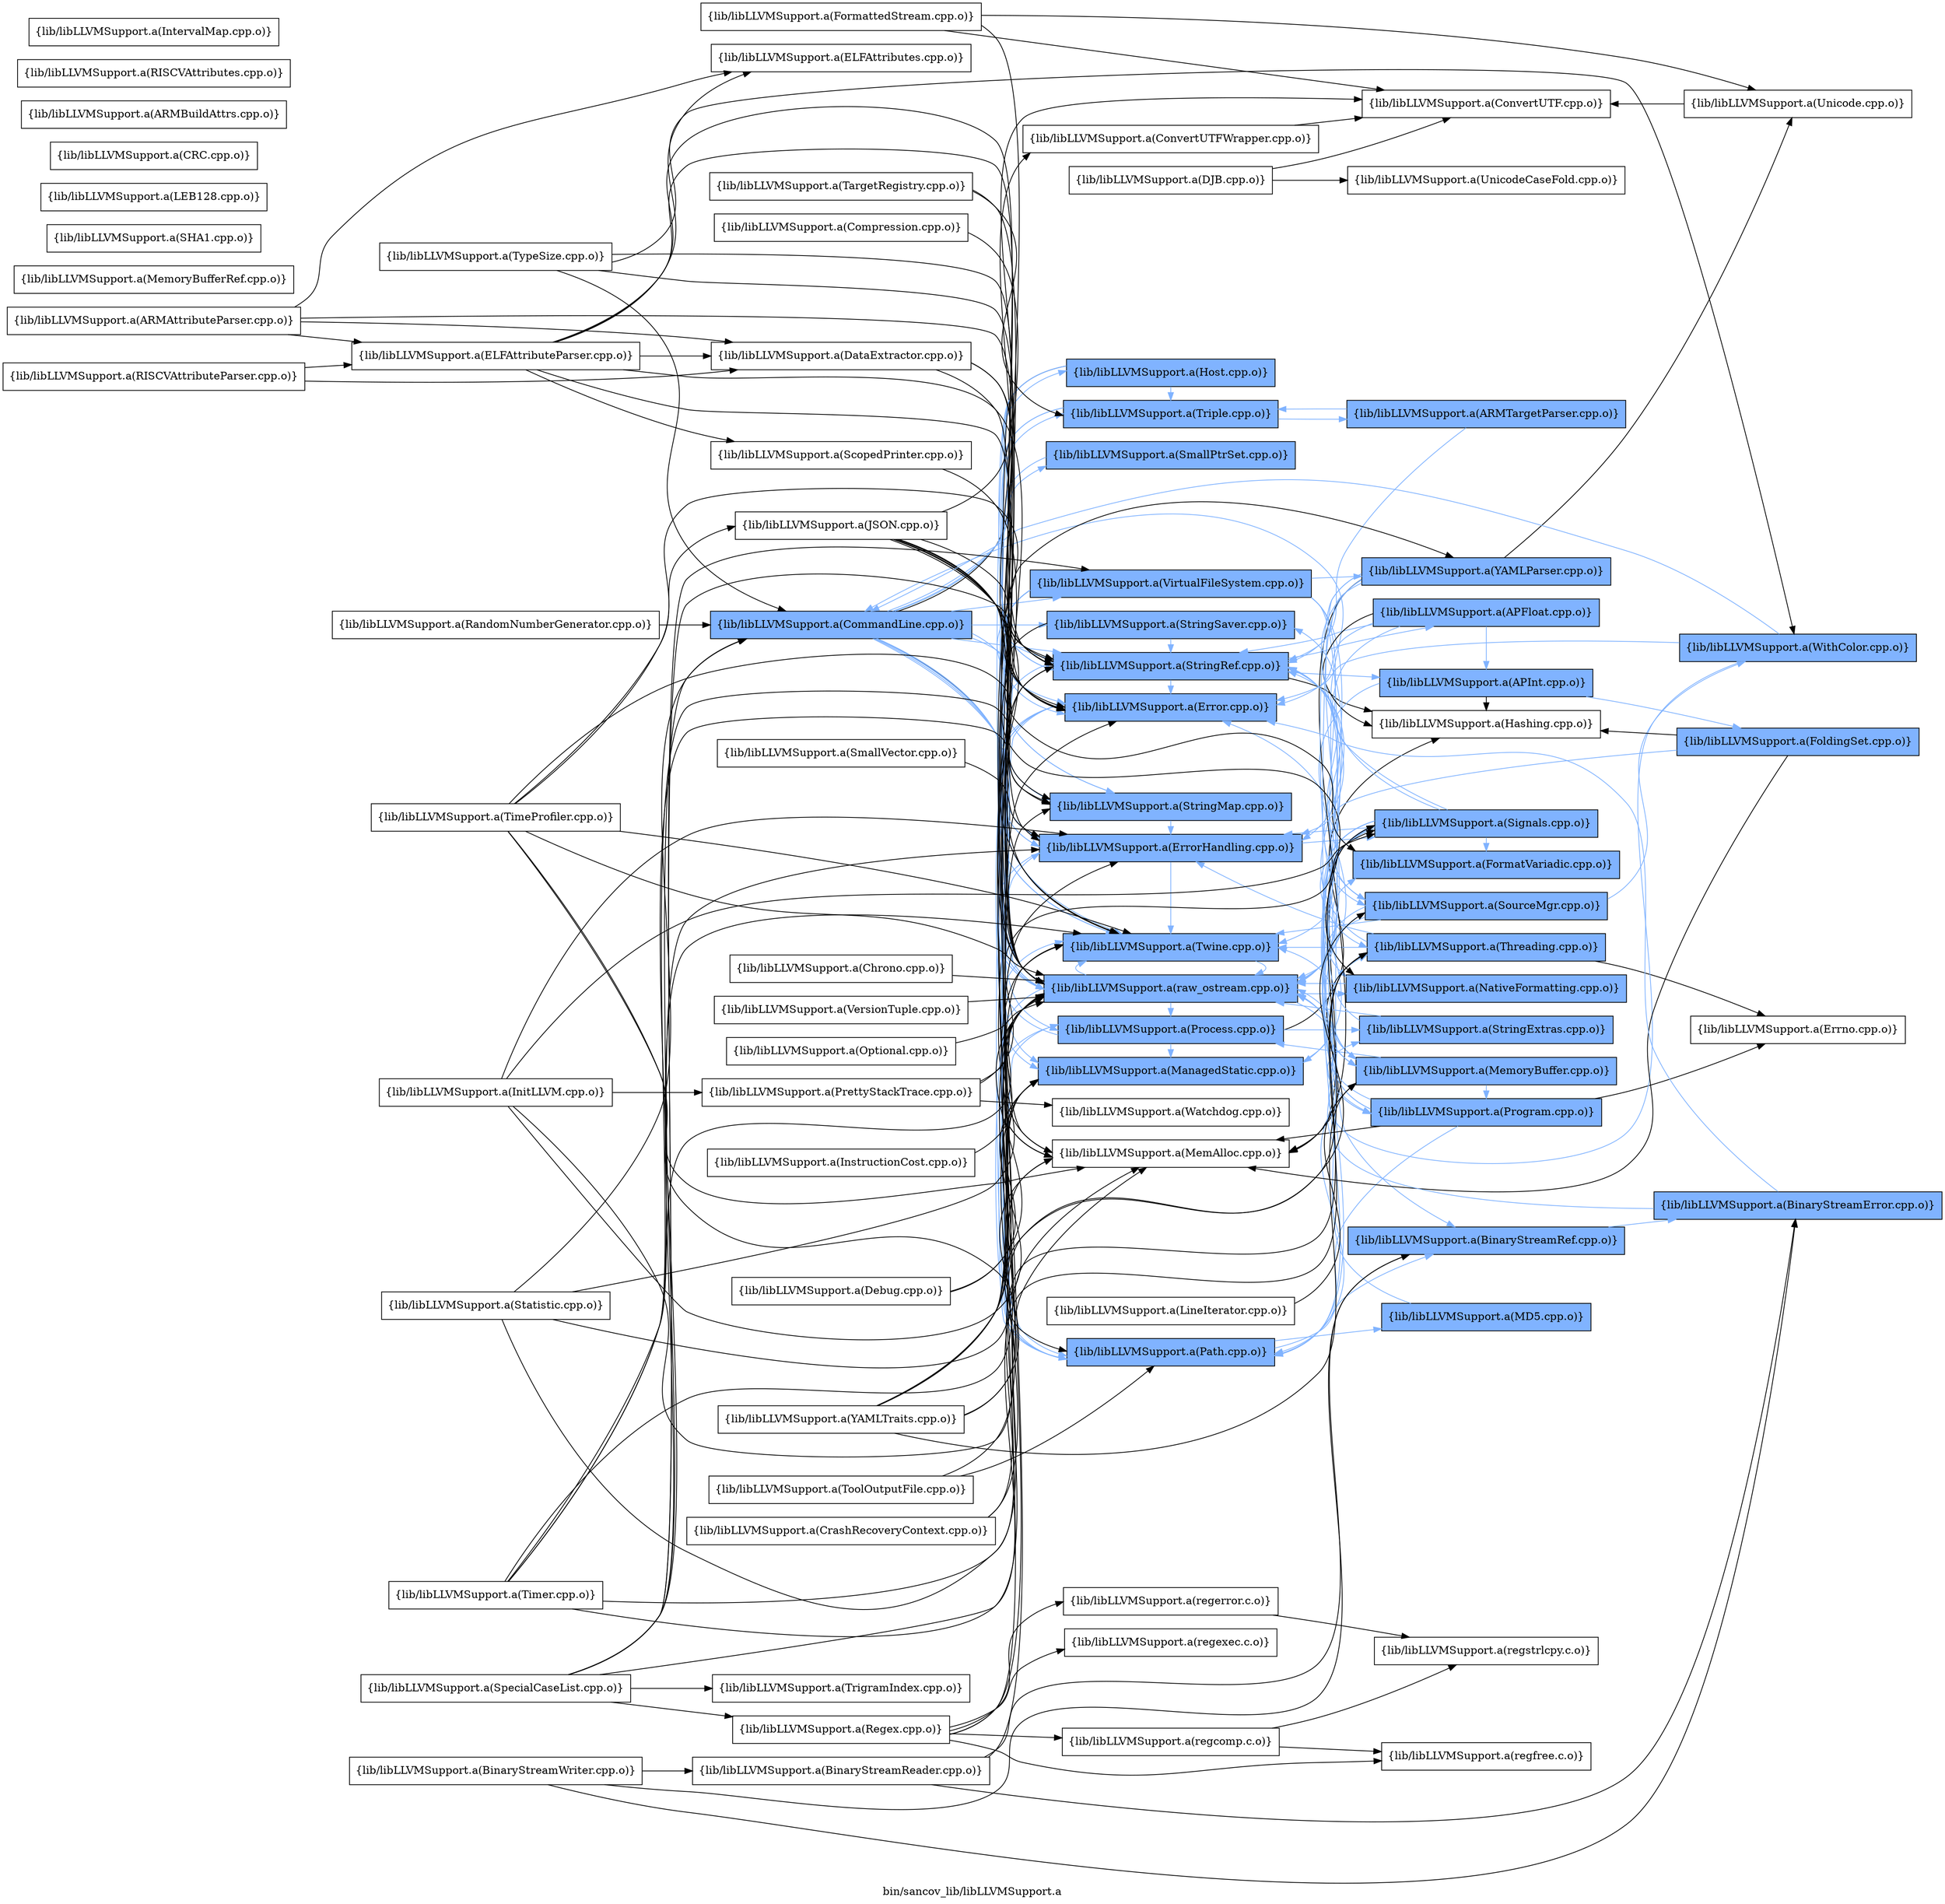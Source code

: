 digraph "bin/sancov_lib/libLLVMSupport.a" {
	label="bin/sancov_lib/libLLVMSupport.a";
	rankdir=LR;
	{ rank=same; Node0x56418cb81768;  }
	{ rank=same; Node0x56418cb73d98; Node0x56418cb712c8; Node0x56418cb70d78; Node0x56418cb70c38; Node0x56418cb71188; Node0x56418cb733e8; Node0x56418cb725d8; Node0x56418cb723a8; Node0x56418cb7e298; Node0x56418cb7f828; Node0x56418cb818f8; Node0x56418cb827f8; Node0x56418cb81e98; Node0x56418cb70af8; Node0x56418cb6fe78; Node0x56418cb6fbf8;  }
	{ rank=same; Node0x56418cb73118; Node0x56418cb7aa58; Node0x56418cb7bea8; Node0x56418cb7eb08; Node0x56418cb6ee88; Node0x56418cb7fcd8; Node0x56418cb81448; Node0x56418cb80e08; Node0x56418cb71ae8; Node0x56418cb73898; Node0x56418cb82348; Node0x56418cb6fba8; Node0x56418cb72d58; Node0x56418cb79298; Node0x56418cb72998; Node0x56418cb73a28;  }
	{ rank=same; Node0x56418cb81768;  }
	{ rank=same; Node0x56418cb73d98; Node0x56418cb712c8; Node0x56418cb70d78; Node0x56418cb70c38; Node0x56418cb71188; Node0x56418cb733e8; Node0x56418cb725d8; Node0x56418cb723a8; Node0x56418cb7e298; Node0x56418cb7f828; Node0x56418cb818f8; Node0x56418cb827f8; Node0x56418cb81e98; Node0x56418cb70af8; Node0x56418cb6fe78; Node0x56418cb6fbf8;  }
	{ rank=same; Node0x56418cb73118; Node0x56418cb7aa58; Node0x56418cb7bea8; Node0x56418cb7eb08; Node0x56418cb6ee88; Node0x56418cb7fcd8; Node0x56418cb81448; Node0x56418cb80e08; Node0x56418cb71ae8; Node0x56418cb73898; Node0x56418cb82348; Node0x56418cb6fba8; Node0x56418cb72d58; Node0x56418cb79298; Node0x56418cb72998; Node0x56418cb73a28;  }

	Node0x56418cb81768 [shape=record,shape=box,group=1,style=filled,fillcolor="0.600000 0.5 1",label="{lib/libLLVMSupport.a(CommandLine.cpp.o)}"];
	Node0x56418cb81768 -> Node0x56418cb73d98;
	Node0x56418cb81768 -> Node0x56418cb712c8[color="0.600000 0.5 1"];
	Node0x56418cb81768 -> Node0x56418cb70d78[color="0.600000 0.5 1"];
	Node0x56418cb81768 -> Node0x56418cb70c38[color="0.600000 0.5 1"];
	Node0x56418cb81768 -> Node0x56418cb71188;
	Node0x56418cb81768 -> Node0x56418cb733e8[color="0.600000 0.5 1"];
	Node0x56418cb81768 -> Node0x56418cb725d8[color="0.600000 0.5 1"];
	Node0x56418cb81768 -> Node0x56418cb723a8[color="0.600000 0.5 1"];
	Node0x56418cb81768 -> Node0x56418cb7e298[color="0.600000 0.5 1"];
	Node0x56418cb81768 -> Node0x56418cb7f828[color="0.600000 0.5 1"];
	Node0x56418cb81768 -> Node0x56418cb818f8[color="0.600000 0.5 1"];
	Node0x56418cb81768 -> Node0x56418cb827f8[color="0.600000 0.5 1"];
	Node0x56418cb81768 -> Node0x56418cb81e98[color="0.600000 0.5 1"];
	Node0x56418cb81768 -> Node0x56418cb70af8[color="0.600000 0.5 1"];
	Node0x56418cb81768 -> Node0x56418cb6fe78[color="0.600000 0.5 1"];
	Node0x56418cb81768 -> Node0x56418cb6fbf8[color="0.600000 0.5 1"];
	Node0x56418cb712c8 [shape=record,shape=box,group=1,style=filled,fillcolor="0.600000 0.5 1",label="{lib/libLLVMSupport.a(Error.cpp.o)}"];
	Node0x56418cb712c8 -> Node0x56418cb70d78[color="0.600000 0.5 1"];
	Node0x56418cb712c8 -> Node0x56418cb70c38[color="0.600000 0.5 1"];
	Node0x56418cb712c8 -> Node0x56418cb818f8[color="0.600000 0.5 1"];
	Node0x56418cb712c8 -> Node0x56418cb81e98[color="0.600000 0.5 1"];
	Node0x56418cb6f5b8 [shape=record,shape=box,group=0,label="{lib/libLLVMSupport.a(InitLLVM.cpp.o)}"];
	Node0x56418cb6f5b8 -> Node0x56418cb70d78;
	Node0x56418cb6f5b8 -> Node0x56418cb70c38;
	Node0x56418cb6f5b8 -> Node0x56418cb71188;
	Node0x56418cb6f5b8 -> Node0x56418cb734d8;
	Node0x56418cb6f5b8 -> Node0x56418cb7aa58;
	Node0x56418cb6fd38 [shape=record,shape=box,group=0,label="{lib/libLLVMSupport.a(JSON.cpp.o)}"];
	Node0x56418cb6fd38 -> Node0x56418cb73118;
	Node0x56418cb6fd38 -> Node0x56418cb712c8;
	Node0x56418cb6fd38 -> Node0x56418cb6fba8;
	Node0x56418cb6fd38 -> Node0x56418cb71188;
	Node0x56418cb6fd38 -> Node0x56418cb72d58;
	Node0x56418cb6fd38 -> Node0x56418cb7e298;
	Node0x56418cb6fd38 -> Node0x56418cb818f8;
	Node0x56418cb6fd38 -> Node0x56418cb81e98;
	Node0x56418cb71188 [shape=record,shape=box,group=0,label="{lib/libLLVMSupport.a(MemAlloc.cpp.o)}"];
	Node0x56418cb71ae8 [shape=record,shape=box,group=1,style=filled,fillcolor="0.600000 0.5 1",label="{lib/libLLVMSupport.a(MemoryBuffer.cpp.o)}"];
	Node0x56418cb71ae8 -> Node0x56418cb712c8[color="0.600000 0.5 1"];
	Node0x56418cb71ae8 -> Node0x56418cb818f8[color="0.600000 0.5 1"];
	Node0x56418cb71ae8 -> Node0x56418cb6fe78[color="0.600000 0.5 1"];
	Node0x56418cb71ae8 -> Node0x56418cb6fbf8[color="0.600000 0.5 1"];
	Node0x56418cb71ae8 -> Node0x56418cb79298[color="0.600000 0.5 1"];
	Node0x56418cb721c8 [shape=record,shape=box,group=0,label="{lib/libLLVMSupport.a(MemoryBufferRef.cpp.o)}"];
	Node0x56418cb704b8 [shape=record,shape=box,group=0,label="{lib/libLLVMSupport.a(Regex.cpp.o)}"];
	Node0x56418cb704b8 -> Node0x56418cb7e298;
	Node0x56418cb704b8 -> Node0x56418cb818f8;
	Node0x56418cb704b8 -> Node0x56418cb822a8;
	Node0x56418cb704b8 -> Node0x56418cb81088;
	Node0x56418cb704b8 -> Node0x56418cb809a8;
	Node0x56418cb704b8 -> Node0x56418cb80cc8;
	Node0x56418cb6f888 [shape=record,shape=box,group=0,label="{lib/libLLVMSupport.a(SHA1.cpp.o)}"];
	Node0x56418cb73898 [shape=record,shape=box,group=1,style=filled,fillcolor="0.600000 0.5 1",label="{lib/libLLVMSupport.a(SourceMgr.cpp.o)}"];
	Node0x56418cb73898 -> Node0x56418cb71ae8[color="0.600000 0.5 1"];
	Node0x56418cb73898 -> Node0x56418cb7e298[color="0.600000 0.5 1"];
	Node0x56418cb73898 -> Node0x56418cb818f8[color="0.600000 0.5 1"];
	Node0x56418cb73898 -> Node0x56418cb81b78[color="0.600000 0.5 1"];
	Node0x56418cb73898 -> Node0x56418cb81e98[color="0.600000 0.5 1"];
	Node0x56418cb73898 -> Node0x56418cb6fe78[color="0.600000 0.5 1"];
	Node0x56418cb71e58 [shape=record,shape=box,group=0,label="{lib/libLLVMSupport.a(SpecialCaseList.cpp.o)}"];
	Node0x56418cb71e58 -> Node0x56418cb70d78;
	Node0x56418cb71e58 -> Node0x56418cb71188;
	Node0x56418cb71e58 -> Node0x56418cb704b8;
	Node0x56418cb71e58 -> Node0x56418cb725d8;
	Node0x56418cb71e58 -> Node0x56418cb7e298;
	Node0x56418cb71e58 -> Node0x56418cb80458;
	Node0x56418cb71e58 -> Node0x56418cb818f8;
	Node0x56418cb71e58 -> Node0x56418cb827f8;
	Node0x56418cb7f828 [shape=record,shape=box,group=1,style=filled,fillcolor="0.600000 0.5 1",label="{lib/libLLVMSupport.a(Triple.cpp.o)}"];
	Node0x56418cb7f828 -> Node0x56418cb7e298[color="0.600000 0.5 1"];
	Node0x56418cb7f828 -> Node0x56418cb81448[color="0.600000 0.5 1"];
	Node0x56418cb7f828 -> Node0x56418cb818f8[color="0.600000 0.5 1"];
	Node0x56418cb818f8 [shape=record,shape=box,group=1,style=filled,fillcolor="0.600000 0.5 1",label="{lib/libLLVMSupport.a(Twine.cpp.o)}"];
	Node0x56418cb818f8 -> Node0x56418cb81e98[color="0.600000 0.5 1"];
	Node0x56418cb827f8 [shape=record,shape=box,group=1,style=filled,fillcolor="0.600000 0.5 1",label="{lib/libLLVMSupport.a(VirtualFileSystem.cpp.o)}"];
	Node0x56418cb827f8 -> Node0x56418cb80e08[color="0.600000 0.5 1"];
	Node0x56418cb827f8 -> Node0x56418cb712c8[color="0.600000 0.5 1"];
	Node0x56418cb827f8 -> Node0x56418cb71188;
	Node0x56418cb827f8 -> Node0x56418cb71ae8[color="0.600000 0.5 1"];
	Node0x56418cb827f8 -> Node0x56418cb73898[color="0.600000 0.5 1"];
	Node0x56418cb827f8 -> Node0x56418cb725d8[color="0.600000 0.5 1"];
	Node0x56418cb827f8 -> Node0x56418cb7e298[color="0.600000 0.5 1"];
	Node0x56418cb827f8 -> Node0x56418cb818f8[color="0.600000 0.5 1"];
	Node0x56418cb827f8 -> Node0x56418cb82348[color="0.600000 0.5 1"];
	Node0x56418cb827f8 -> Node0x56418cb81e98[color="0.600000 0.5 1"];
	Node0x56418cb827f8 -> Node0x56418cb6fe78[color="0.600000 0.5 1"];
	Node0x56418cb82348 [shape=record,shape=box,group=1,style=filled,fillcolor="0.600000 0.5 1",label="{lib/libLLVMSupport.a(YAMLParser.cpp.o)}"];
	Node0x56418cb82348 -> Node0x56418cb70d78[color="0.600000 0.5 1"];
	Node0x56418cb82348 -> Node0x56418cb71188;
	Node0x56418cb82348 -> Node0x56418cb71ae8[color="0.600000 0.5 1"];
	Node0x56418cb82348 -> Node0x56418cb73898[color="0.600000 0.5 1"];
	Node0x56418cb82348 -> Node0x56418cb7e298[color="0.600000 0.5 1"];
	Node0x56418cb82348 -> Node0x56418cb7a0a8;
	Node0x56418cb82348 -> Node0x56418cb81e98[color="0.600000 0.5 1"];
	Node0x56418cb81e98 [shape=record,shape=box,group=1,style=filled,fillcolor="0.600000 0.5 1",label="{lib/libLLVMSupport.a(raw_ostream.cpp.o)}"];
	Node0x56418cb81e98 -> Node0x56418cb712c8[color="0.600000 0.5 1"];
	Node0x56418cb81e98 -> Node0x56418cb70d78[color="0.600000 0.5 1"];
	Node0x56418cb81e98 -> Node0x56418cb6fba8[color="0.600000 0.5 1"];
	Node0x56418cb81e98 -> Node0x56418cb72d58[color="0.600000 0.5 1"];
	Node0x56418cb81e98 -> Node0x56418cb818f8[color="0.600000 0.5 1"];
	Node0x56418cb81e98 -> Node0x56418cb6fe78[color="0.600000 0.5 1"];
	Node0x56418cb81e98 -> Node0x56418cb6fbf8[color="0.600000 0.5 1"];
	Node0x56418cb81e98 -> Node0x56418cb79298[color="0.600000 0.5 1"];
	Node0x56418cb6fe78 [shape=record,shape=box,group=1,style=filled,fillcolor="0.600000 0.5 1",label="{lib/libLLVMSupport.a(Path.cpp.o)}"];
	Node0x56418cb6fe78 -> Node0x56418cb80e08[color="0.600000 0.5 1"];
	Node0x56418cb6fe78 -> Node0x56418cb712c8[color="0.600000 0.5 1"];
	Node0x56418cb6fe78 -> Node0x56418cb72998[color="0.600000 0.5 1"];
	Node0x56418cb6fe78 -> Node0x56418cb7e298[color="0.600000 0.5 1"];
	Node0x56418cb6fe78 -> Node0x56418cb818f8[color="0.600000 0.5 1"];
	Node0x56418cb6fe78 -> Node0x56418cb6fbf8[color="0.600000 0.5 1"];
	Node0x56418cb7c718 [shape=record,shape=box,group=0,label="{lib/libLLVMSupport.a(TargetRegistry.cpp.o)}"];
	Node0x56418cb7c718 -> Node0x56418cb7f828;
	Node0x56418cb7c718 -> Node0x56418cb81e98;
	Node0x56418cb7eb08 [shape=record,shape=box,group=1,style=filled,fillcolor="0.600000 0.5 1",label="{lib/libLLVMSupport.a(APInt.cpp.o)}"];
	Node0x56418cb7eb08 -> Node0x56418cb6ff68[color="0.600000 0.5 1"];
	Node0x56418cb7eb08 -> Node0x56418cb6ee88;
	Node0x56418cb7eb08 -> Node0x56418cb81e98[color="0.600000 0.5 1"];
	Node0x56418cb7e298 [shape=record,shape=box,group=1,style=filled,fillcolor="0.600000 0.5 1",label="{lib/libLLVMSupport.a(StringRef.cpp.o)}"];
	Node0x56418cb7e298 -> Node0x56418cb7eb08[color="0.600000 0.5 1"];
	Node0x56418cb7e298 -> Node0x56418cb712c8[color="0.600000 0.5 1"];
	Node0x56418cb7e298 -> Node0x56418cb6ee88;
	Node0x56418cb7e298 -> Node0x56418cb7fcd8[color="0.600000 0.5 1"];
	Node0x56418cb70d78 [shape=record,shape=box,group=1,style=filled,fillcolor="0.600000 0.5 1",label="{lib/libLLVMSupport.a(ErrorHandling.cpp.o)}"];
	Node0x56418cb70d78 -> Node0x56418cb818f8[color="0.600000 0.5 1"];
	Node0x56418cb70d78 -> Node0x56418cb81e98[color="0.600000 0.5 1"];
	Node0x56418cb70d78 -> Node0x56418cb7aa58[color="0.600000 0.5 1"];
	Node0x56418cb733e8 [shape=record,shape=box,group=1,style=filled,fillcolor="0.600000 0.5 1",label="{lib/libLLVMSupport.a(SmallPtrSet.cpp.o)}"];
	Node0x56418cb733e8 -> Node0x56418cb70d78[color="0.600000 0.5 1"];
	Node0x56418cb725d8 [shape=record,shape=box,group=1,style=filled,fillcolor="0.600000 0.5 1",label="{lib/libLLVMSupport.a(StringMap.cpp.o)}"];
	Node0x56418cb725d8 -> Node0x56418cb70d78[color="0.600000 0.5 1"];
	Node0x56418cb72998 [shape=record,shape=box,group=1,style=filled,fillcolor="0.600000 0.5 1",label="{lib/libLLVMSupport.a(MD5.cpp.o)}"];
	Node0x56418cb72998 -> Node0x56418cb81e98[color="0.600000 0.5 1"];
	Node0x56418cb7aa58 [shape=record,shape=box,group=1,style=filled,fillcolor="0.600000 0.5 1",label="{lib/libLLVMSupport.a(Signals.cpp.o)}"];
	Node0x56418cb7aa58 -> Node0x56418cb81768[color="0.600000 0.5 1"];
	Node0x56418cb7aa58 -> Node0x56418cb70d78[color="0.600000 0.5 1"];
	Node0x56418cb7aa58 -> Node0x56418cb6fba8[color="0.600000 0.5 1"];
	Node0x56418cb7aa58 -> Node0x56418cb70c38[color="0.600000 0.5 1"];
	Node0x56418cb7aa58 -> Node0x56418cb71188;
	Node0x56418cb7aa58 -> Node0x56418cb71ae8[color="0.600000 0.5 1"];
	Node0x56418cb7aa58 -> Node0x56418cb72d58[color="0.600000 0.5 1"];
	Node0x56418cb7aa58 -> Node0x56418cb7e298[color="0.600000 0.5 1"];
	Node0x56418cb7aa58 -> Node0x56418cb818f8[color="0.600000 0.5 1"];
	Node0x56418cb7aa58 -> Node0x56418cb81e98[color="0.600000 0.5 1"];
	Node0x56418cb7aa58 -> Node0x56418cb6fe78[color="0.600000 0.5 1"];
	Node0x56418cb7aa58 -> Node0x56418cb79298[color="0.600000 0.5 1"];
	Node0x56418cb7aa58 -> Node0x56418cb7bea8[color="0.600000 0.5 1"];
	Node0x56418cb6ee88 [shape=record,shape=box,group=0,label="{lib/libLLVMSupport.a(Hashing.cpp.o)}"];
	Node0x56418cb70508 [shape=record,shape=box,group=0,label="{lib/libLLVMSupport.a(LEB128.cpp.o)}"];
	Node0x56418cb7e658 [shape=record,shape=box,group=0,label="{lib/libLLVMSupport.a(CRC.cpp.o)}"];
	Node0x56418cb806d8 [shape=record,shape=box,group=0,label="{lib/libLLVMSupport.a(BinaryStreamReader.cpp.o)}"];
	Node0x56418cb806d8 -> Node0x56418cb80098;
	Node0x56418cb806d8 -> Node0x56418cb80e08;
	Node0x56418cb806d8 -> Node0x56418cb712c8;
	Node0x56418cb70c38 [shape=record,shape=box,group=1,style=filled,fillcolor="0.600000 0.5 1",label="{lib/libLLVMSupport.a(ManagedStatic.cpp.o)}"];
	Node0x56418cb70c38 -> Node0x56418cb7bea8[color="0.600000 0.5 1"];
	Node0x56418cb72da8 [shape=record,shape=box,group=0,label="{lib/libLLVMSupport.a(DataExtractor.cpp.o)}"];
	Node0x56418cb72da8 -> Node0x56418cb712c8;
	Node0x56418cb72da8 -> Node0x56418cb7e298;
	Node0x56418cb72da8 -> Node0x56418cb81e98;
	Node0x56418cb70af8 [shape=record,shape=box,group=1,style=filled,fillcolor="0.600000 0.5 1",label="{lib/libLLVMSupport.a(Host.cpp.o)}"];
	Node0x56418cb70af8 -> Node0x56418cb71188;
	Node0x56418cb70af8 -> Node0x56418cb725d8[color="0.600000 0.5 1"];
	Node0x56418cb70af8 -> Node0x56418cb7e298[color="0.600000 0.5 1"];
	Node0x56418cb70af8 -> Node0x56418cb7f828[color="0.600000 0.5 1"];
	Node0x56418cb70af8 -> Node0x56418cb81e98[color="0.600000 0.5 1"];
	Node0x56418cb723a8 [shape=record,shape=box,group=1,style=filled,fillcolor="0.600000 0.5 1",label="{lib/libLLVMSupport.a(StringSaver.cpp.o)}"];
	Node0x56418cb723a8 -> Node0x56418cb71188;
	Node0x56418cb723a8 -> Node0x56418cb7e298[color="0.600000 0.5 1"];
	Node0x56418cb80c78 [shape=record,shape=box,group=0,label="{lib/libLLVMSupport.a(TypeSize.cpp.o)}"];
	Node0x56418cb80c78 -> Node0x56418cb81768;
	Node0x56418cb80c78 -> Node0x56418cb70d78;
	Node0x56418cb80c78 -> Node0x56418cb81b78;
	Node0x56418cb80c78 -> Node0x56418cb81e98;
	Node0x56418cb7f328 [shape=record,shape=box,group=0,label="{lib/libLLVMSupport.a(ARMBuildAttrs.cpp.o)}"];
	Node0x56418cb720d8 [shape=record,shape=box,group=0,label="{lib/libLLVMSupport.a(ELFAttributeParser.cpp.o)}"];
	Node0x56418cb720d8 -> Node0x56418cb72da8;
	Node0x56418cb720d8 -> Node0x56418cb71ea8;
	Node0x56418cb720d8 -> Node0x56418cb712c8;
	Node0x56418cb720d8 -> Node0x56418cb6f2e8;
	Node0x56418cb720d8 -> Node0x56418cb7e298;
	Node0x56418cb720d8 -> Node0x56418cb818f8;
	Node0x56418cb720d8 -> Node0x56418cb81e98;
	Node0x56418cb71638 [shape=record,shape=box,group=0,label="{lib/libLLVMSupport.a(RISCVAttributes.cpp.o)}"];
	Node0x56418cb80098 [shape=record,shape=box,group=1,style=filled,fillcolor="0.600000 0.5 1",label="{lib/libLLVMSupport.a(BinaryStreamError.cpp.o)}"];
	Node0x56418cb80098 -> Node0x56418cb712c8[color="0.600000 0.5 1"];
	Node0x56418cb80098 -> Node0x56418cb81e98[color="0.600000 0.5 1"];
	Node0x56418cb80e08 [shape=record,shape=box,group=1,style=filled,fillcolor="0.600000 0.5 1",label="{lib/libLLVMSupport.a(BinaryStreamRef.cpp.o)}"];
	Node0x56418cb80e08 -> Node0x56418cb80098[color="0.600000 0.5 1"];
	Node0x56418cb6fba8 [shape=record,shape=box,group=1,style=filled,fillcolor="0.600000 0.5 1",label="{lib/libLLVMSupport.a(FormatVariadic.cpp.o)}"];
	Node0x56418cb6fba8 -> Node0x56418cb7e298[color="0.600000 0.5 1"];
	Node0x56418cb72d58 [shape=record,shape=box,group=1,style=filled,fillcolor="0.600000 0.5 1",label="{lib/libLLVMSupport.a(NativeFormatting.cpp.o)}"];
	Node0x56418cb72d58 -> Node0x56418cb81e98[color="0.600000 0.5 1"];
	Node0x56418cb6ff68 [shape=record,shape=box,group=1,style=filled,fillcolor="0.600000 0.5 1",label="{lib/libLLVMSupport.a(FoldingSet.cpp.o)}"];
	Node0x56418cb6ff68 -> Node0x56418cb70d78[color="0.600000 0.5 1"];
	Node0x56418cb6ff68 -> Node0x56418cb6ee88;
	Node0x56418cb6ff68 -> Node0x56418cb71188;
	Node0x56418cb7f918 [shape=record,shape=box,group=0,label="{lib/libLLVMSupport.a(ARMAttributeParser.cpp.o)}"];
	Node0x56418cb7f918 -> Node0x56418cb72da8;
	Node0x56418cb7f918 -> Node0x56418cb720d8;
	Node0x56418cb7f918 -> Node0x56418cb71ea8;
	Node0x56418cb7f918 -> Node0x56418cb81e98;
	Node0x56418cb71ea8 [shape=record,shape=box,group=0,label="{lib/libLLVMSupport.a(ELFAttributes.cpp.o)}"];
	Node0x56418cb73d98 [shape=record,shape=box,group=0,label="{lib/libLLVMSupport.a(ConvertUTFWrapper.cpp.o)}"];
	Node0x56418cb73d98 -> Node0x56418cb73118;
	Node0x56418cb6fbf8 [shape=record,shape=box,group=1,style=filled,fillcolor="0.600000 0.5 1",label="{lib/libLLVMSupport.a(Process.cpp.o)}"];
	Node0x56418cb6fbf8 -> Node0x56418cb712c8[color="0.600000 0.5 1"];
	Node0x56418cb6fbf8 -> Node0x56418cb6ee88;
	Node0x56418cb6fbf8 -> Node0x56418cb70c38[color="0.600000 0.5 1"];
	Node0x56418cb6fbf8 -> Node0x56418cb6fe78[color="0.600000 0.5 1"];
	Node0x56418cb6fbf8 -> Node0x56418cb73a28[color="0.600000 0.5 1"];
	Node0x56418cb81e48 [shape=record,shape=box,group=0,label="{lib/libLLVMSupport.a(Compression.cpp.o)}"];
	Node0x56418cb81e48 -> Node0x56418cb712c8;
	Node0x56418cb73118 [shape=record,shape=box,group=0,label="{lib/libLLVMSupport.a(ConvertUTF.cpp.o)}"];
	Node0x56418cb6f2e8 [shape=record,shape=box,group=0,label="{lib/libLLVMSupport.a(ScopedPrinter.cpp.o)}"];
	Node0x56418cb6f2e8 -> Node0x56418cb81e98;
	Node0x56418cb70b48 [shape=record,shape=box,group=0,label="{lib/libLLVMSupport.a(Debug.cpp.o)}"];
	Node0x56418cb70b48 -> Node0x56418cb70c38;
	Node0x56418cb70b48 -> Node0x56418cb81e98;
	Node0x56418cb734d8 [shape=record,shape=box,group=0,label="{lib/libLLVMSupport.a(PrettyStackTrace.cpp.o)}"];
	Node0x56418cb734d8 -> Node0x56418cb81e98;
	Node0x56418cb734d8 -> Node0x56418cb7aa58;
	Node0x56418cb734d8 -> Node0x56418cb7d9d8;
	Node0x56418cb7bea8 [shape=record,shape=box,group=1,style=filled,fillcolor="0.600000 0.5 1",label="{lib/libLLVMSupport.a(Threading.cpp.o)}"];
	Node0x56418cb7bea8 -> Node0x56418cb70d78[color="0.600000 0.5 1"];
	Node0x56418cb7bea8 -> Node0x56418cb71188;
	Node0x56418cb7bea8 -> Node0x56418cb7e298[color="0.600000 0.5 1"];
	Node0x56418cb7bea8 -> Node0x56418cb818f8[color="0.600000 0.5 1"];
	Node0x56418cb7bea8 -> Node0x56418cb7acd8;
	Node0x56418cb79298 [shape=record,shape=box,group=1,style=filled,fillcolor="0.600000 0.5 1",label="{lib/libLLVMSupport.a(Program.cpp.o)}"];
	Node0x56418cb79298 -> Node0x56418cb71188;
	Node0x56418cb79298 -> Node0x56418cb723a8[color="0.600000 0.5 1"];
	Node0x56418cb79298 -> Node0x56418cb7e298[color="0.600000 0.5 1"];
	Node0x56418cb79298 -> Node0x56418cb81e98[color="0.600000 0.5 1"];
	Node0x56418cb79298 -> Node0x56418cb6fe78[color="0.600000 0.5 1"];
	Node0x56418cb79298 -> Node0x56418cb73a28[color="0.600000 0.5 1"];
	Node0x56418cb79298 -> Node0x56418cb7acd8;
	Node0x56418cb7d9d8 [shape=record,shape=box,group=0,label="{lib/libLLVMSupport.a(Watchdog.cpp.o)}"];
	Node0x56418cb822a8 [shape=record,shape=box,group=0,label="{lib/libLLVMSupport.a(regcomp.c.o)}"];
	Node0x56418cb822a8 -> Node0x56418cb80cc8;
	Node0x56418cb822a8 -> Node0x56418cb70dc8;
	Node0x56418cb81088 [shape=record,shape=box,group=0,label="{lib/libLLVMSupport.a(regerror.c.o)}"];
	Node0x56418cb81088 -> Node0x56418cb70dc8;
	Node0x56418cb809a8 [shape=record,shape=box,group=0,label="{lib/libLLVMSupport.a(regexec.c.o)}"];
	Node0x56418cb80cc8 [shape=record,shape=box,group=0,label="{lib/libLLVMSupport.a(regfree.c.o)}"];
	Node0x56418cb6f608 [shape=record,shape=box,group=0,label="{lib/libLLVMSupport.a(RISCVAttributeParser.cpp.o)}"];
	Node0x56418cb6f608 -> Node0x56418cb72da8;
	Node0x56418cb6f608 -> Node0x56418cb720d8;
	Node0x56418cb73ca8 [shape=record,shape=box,group=0,label="{lib/libLLVMSupport.a(SmallVector.cpp.o)}"];
	Node0x56418cb73ca8 -> Node0x56418cb70d78;
	Node0x56418cb81b78 [shape=record,shape=box,group=1,style=filled,fillcolor="0.600000 0.5 1",label="{lib/libLLVMSupport.a(WithColor.cpp.o)}"];
	Node0x56418cb81b78 -> Node0x56418cb81768[color="0.600000 0.5 1"];
	Node0x56418cb81b78 -> Node0x56418cb712c8[color="0.600000 0.5 1"];
	Node0x56418cb81b78 -> Node0x56418cb81e98[color="0.600000 0.5 1"];
	Node0x56418cb80458 [shape=record,shape=box,group=0,label="{lib/libLLVMSupport.a(TrigramIndex.cpp.o)}"];
	Node0x56418cb7fcd8 [shape=record,shape=box,group=1,style=filled,fillcolor="0.600000 0.5 1",label="{lib/libLLVMSupport.a(APFloat.cpp.o)}"];
	Node0x56418cb7fcd8 -> Node0x56418cb7eb08[color="0.600000 0.5 1"];
	Node0x56418cb7fcd8 -> Node0x56418cb712c8[color="0.600000 0.5 1"];
	Node0x56418cb7fcd8 -> Node0x56418cb6ee88;
	Node0x56418cb7fcd8 -> Node0x56418cb7e298[color="0.600000 0.5 1"];
	Node0x56418cb7fcd8 -> Node0x56418cb81e98[color="0.600000 0.5 1"];
	Node0x56418cb81448 [shape=record,shape=box,group=1,style=filled,fillcolor="0.600000 0.5 1",label="{lib/libLLVMSupport.a(ARMTargetParser.cpp.o)}"];
	Node0x56418cb81448 -> Node0x56418cb7e298[color="0.600000 0.5 1"];
	Node0x56418cb81448 -> Node0x56418cb7f828[color="0.600000 0.5 1"];
	Node0x56418cb7a0a8 [shape=record,shape=box,group=0,label="{lib/libLLVMSupport.a(Unicode.cpp.o)}"];
	Node0x56418cb7a0a8 -> Node0x56418cb73118;
	Node0x56418cb70dc8 [shape=record,shape=box,group=0,label="{lib/libLLVMSupport.a(regstrlcpy.c.o)}"];
	Node0x56418cb73a28 [shape=record,shape=box,group=1,style=filled,fillcolor="0.600000 0.5 1",label="{lib/libLLVMSupport.a(StringExtras.cpp.o)}"];
	Node0x56418cb73a28 -> Node0x56418cb7e298[color="0.600000 0.5 1"];
	Node0x56418cb73a28 -> Node0x56418cb81e98[color="0.600000 0.5 1"];
	Node0x56418cb6f748 [shape=record,shape=box,group=0,label="{lib/libLLVMSupport.a(CrashRecoveryContext.cpp.o)}"];
	Node0x56418cb6f748 -> Node0x56418cb70c38;
	Node0x56418cb6f748 -> Node0x56418cb7aa58;
	Node0x56418cb7acd8 [shape=record,shape=box,group=0,label="{lib/libLLVMSupport.a(Errno.cpp.o)}"];
	Node0x56418cb79dd8 [shape=record,shape=box,group=0,label="{lib/libLLVMSupport.a(Optional.cpp.o)}"];
	Node0x56418cb79dd8 -> Node0x56418cb81e98;
	Node0x56418cb74b58 [shape=record,shape=box,group=0,label="{lib/libLLVMSupport.a(DJB.cpp.o)}"];
	Node0x56418cb74b58 -> Node0x56418cb73118;
	Node0x56418cb74b58 -> Node0x56418cb74f68;
	Node0x56418cb74f68 [shape=record,shape=box,group=0,label="{lib/libLLVMSupport.a(UnicodeCaseFold.cpp.o)}"];
	Node0x56418cb6f6f8 [shape=record,shape=box,group=0,label="{lib/libLLVMSupport.a(IntervalMap.cpp.o)}"];
	Node0x56418cb763b8 [shape=record,shape=box,group=0,label="{lib/libLLVMSupport.a(BinaryStreamWriter.cpp.o)}"];
	Node0x56418cb763b8 -> Node0x56418cb80098;
	Node0x56418cb763b8 -> Node0x56418cb806d8;
	Node0x56418cb763b8 -> Node0x56418cb80e08;
	Node0x56418cb80318 [shape=record,shape=box,group=0,label="{lib/libLLVMSupport.a(FormattedStream.cpp.o)}"];
	Node0x56418cb80318 -> Node0x56418cb73118;
	Node0x56418cb80318 -> Node0x56418cb7a0a8;
	Node0x56418cb80318 -> Node0x56418cb81e98;
	Node0x56418cb77218 [shape=record,shape=box,group=0,label="{lib/libLLVMSupport.a(InstructionCost.cpp.o)}"];
	Node0x56418cb77218 -> Node0x56418cb81e98;
	Node0x56418cb72628 [shape=record,shape=box,group=0,label="{lib/libLLVMSupport.a(ToolOutputFile.cpp.o)}"];
	Node0x56418cb72628 -> Node0x56418cb81e98;
	Node0x56418cb72628 -> Node0x56418cb6fe78;
	Node0x56418cb78c08 [shape=record,shape=box,group=0,label="{lib/libLLVMSupport.a(RandomNumberGenerator.cpp.o)}"];
	Node0x56418cb78c08 -> Node0x56418cb81768;
	Node0x56418cb6f9c8 [shape=record,shape=box,group=0,label="{lib/libLLVMSupport.a(Statistic.cpp.o)}"];
	Node0x56418cb6f9c8 -> Node0x56418cb81768;
	Node0x56418cb6f9c8 -> Node0x56418cb70c38;
	Node0x56418cb6f9c8 -> Node0x56418cb81e98;
	Node0x56418cb6f9c8 -> Node0x56418cb7bea8;
	Node0x56418cb6f1a8 [shape=record,shape=box,group=0,label="{lib/libLLVMSupport.a(Timer.cpp.o)}"];
	Node0x56418cb6f1a8 -> Node0x56418cb81768;
	Node0x56418cb6f1a8 -> Node0x56418cb70c38;
	Node0x56418cb6f1a8 -> Node0x56418cb71188;
	Node0x56418cb6f1a8 -> Node0x56418cb725d8;
	Node0x56418cb6f1a8 -> Node0x56418cb81e98;
	Node0x56418cb6f1a8 -> Node0x56418cb7bea8;
	Node0x56418cb70ff8 [shape=record,shape=box,group=0,label="{lib/libLLVMSupport.a(TimeProfiler.cpp.o)}"];
	Node0x56418cb70ff8 -> Node0x56418cb712c8;
	Node0x56418cb70ff8 -> Node0x56418cb6fd38;
	Node0x56418cb70ff8 -> Node0x56418cb71188;
	Node0x56418cb70ff8 -> Node0x56418cb725d8;
	Node0x56418cb70ff8 -> Node0x56418cb818f8;
	Node0x56418cb70ff8 -> Node0x56418cb81e98;
	Node0x56418cb70ff8 -> Node0x56418cb6fe78;
	Node0x56418cb70aa8 [shape=record,shape=box,group=0,label="{lib/libLLVMSupport.a(Chrono.cpp.o)}"];
	Node0x56418cb70aa8 -> Node0x56418cb81e98;
	Node0x56418cb6f7e8 [shape=record,shape=box,group=0,label="{lib/libLLVMSupport.a(YAMLTraits.cpp.o)}"];
	Node0x56418cb6f7e8 -> Node0x56418cb70d78;
	Node0x56418cb6f7e8 -> Node0x56418cb71188;
	Node0x56418cb6f7e8 -> Node0x56418cb71ae8;
	Node0x56418cb6f7e8 -> Node0x56418cb73898;
	Node0x56418cb6f7e8 -> Node0x56418cb725d8;
	Node0x56418cb6f7e8 -> Node0x56418cb7e298;
	Node0x56418cb6f7e8 -> Node0x56418cb818f8;
	Node0x56418cb6f7e8 -> Node0x56418cb82348;
	Node0x56418cb6f7e8 -> Node0x56418cb81e98;
	Node0x56418cb6fb08 [shape=record,shape=box,group=0,label="{lib/libLLVMSupport.a(LineIterator.cpp.o)}"];
	Node0x56418cb6fb08 -> Node0x56418cb71ae8;
	Node0x56418cb77ee8 [shape=record,shape=box,group=0,label="{lib/libLLVMSupport.a(VersionTuple.cpp.o)}"];
	Node0x56418cb77ee8 -> Node0x56418cb81e98;
}
